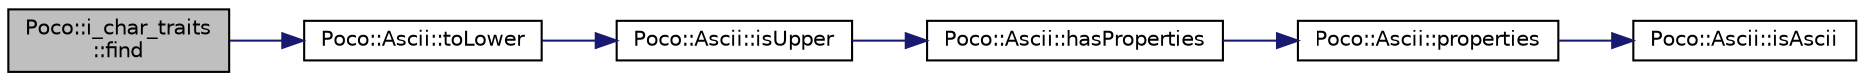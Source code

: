 digraph "Poco::i_char_traits::find"
{
 // LATEX_PDF_SIZE
  edge [fontname="Helvetica",fontsize="10",labelfontname="Helvetica",labelfontsize="10"];
  node [fontname="Helvetica",fontsize="10",shape=record];
  rankdir="LR";
  Node1 [label="Poco::i_char_traits\l::find",height=0.2,width=0.4,color="black", fillcolor="grey75", style="filled", fontcolor="black",tooltip=" "];
  Node1 -> Node2 [color="midnightblue",fontsize="10",style="solid",fontname="Helvetica"];
  Node2 [label="Poco::Ascii::toLower",height=0.2,width=0.4,color="black", fillcolor="white", style="filled",URL="$classPoco_1_1Ascii.html#a60e7810a5713e9ce051c5c914073a18e",tooltip=" "];
  Node2 -> Node3 [color="midnightblue",fontsize="10",style="solid",fontname="Helvetica"];
  Node3 [label="Poco::Ascii::isUpper",height=0.2,width=0.4,color="black", fillcolor="white", style="filled",URL="$classPoco_1_1Ascii.html#a4e314ffb9da60b298e54b6bbdcce0bb3",tooltip=" "];
  Node3 -> Node4 [color="midnightblue",fontsize="10",style="solid",fontname="Helvetica"];
  Node4 [label="Poco::Ascii::hasProperties",height=0.2,width=0.4,color="black", fillcolor="white", style="filled",URL="$classPoco_1_1Ascii.html#abb1e29a5240534d6a1c6a6f884c0b722",tooltip=" "];
  Node4 -> Node5 [color="midnightblue",fontsize="10",style="solid",fontname="Helvetica"];
  Node5 [label="Poco::Ascii::properties",height=0.2,width=0.4,color="black", fillcolor="white", style="filled",URL="$classPoco_1_1Ascii.html#ac31d57add4c307b7753686e04a0cf429",tooltip=" "];
  Node5 -> Node6 [color="midnightblue",fontsize="10",style="solid",fontname="Helvetica"];
  Node6 [label="Poco::Ascii::isAscii",height=0.2,width=0.4,color="black", fillcolor="white", style="filled",URL="$classPoco_1_1Ascii.html#a0f6a764502a6adde5d140fd43b5a3561",tooltip=" "];
}
